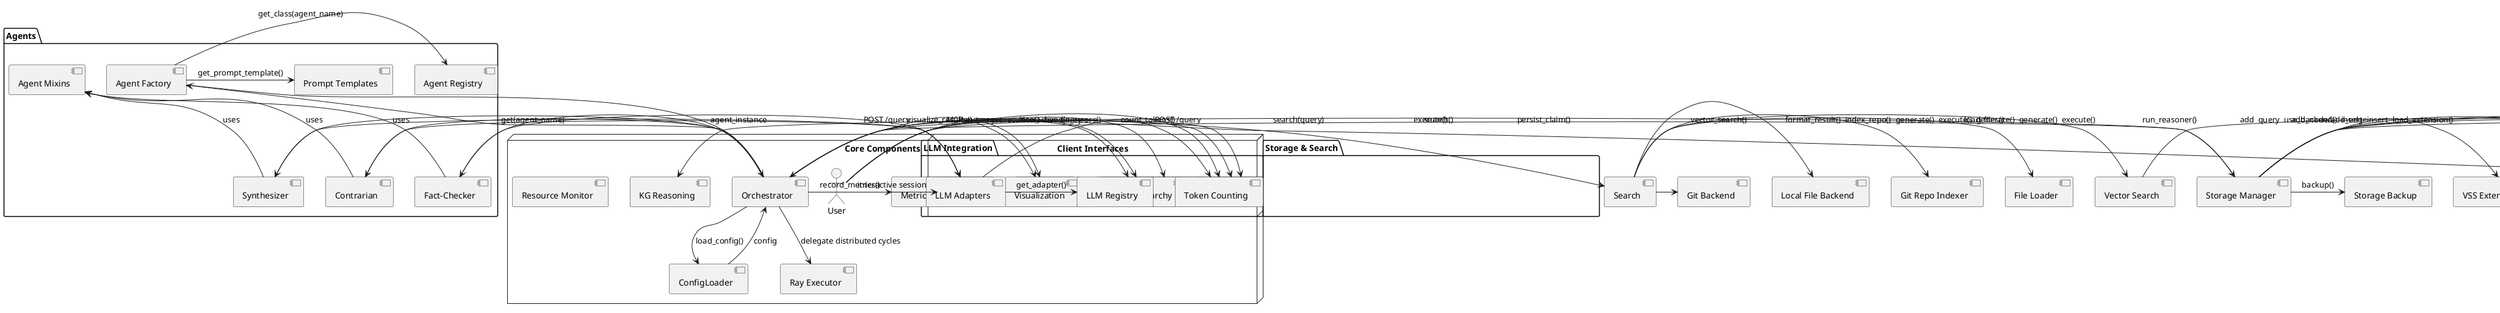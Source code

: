 @startuml
"User" as user

node "Client Interfaces" {
  component "CLI" as CLI
  component "FastAPI API" as FastAPI
  component "A2A API" as A2A
  component "FastMCP" as FastMCP
  component "Streamlit GUI" as Streamlit
  component "Monitor" as Monitor
}

node "Core Components" {
  component "Orchestrator" as Orchestrator
  component "ConfigLoader" as ConfigLoader
  component "Error Hierarchy" as Errors
  component "Metrics Collector" as Metrics
  component "Resource Monitor" as ResourceMonitor
  component "Tracing" as Tracing
  component "KG Reasoning" as KGReasoning
  component "Visualization" as Visualization
  component "Ray Executor" as RayExecutor
}

package "Agents" {
  component "Agent Factory" as AgentFactory
  component "Agent Registry" as AgentRegistry
  component "Prompt Templates" as PromptTemplates

  component "Synthesizer" as Synthesizer
  component "Contrarian" as Contrarian
  component "Fact-Checker" as FactChecker

  component "Agent Mixins" as AgentMixins
}

package "LLM Integration" {
  component "LLM Registry" as LLMRegistry
  component "LLM Adapters" as LLMAdapters
  component "Token Counting" as TokenCounting
}

package "Storage & Search" {
  component "Storage Manager" as StorageManager
  component "DuckDB Backend" as DuckDBBackend
  component "Search" as Search
  component "Vector Search" as VectorSearch
  component "File Loader" as FileLoader
  component "Git Repo Indexer" as GitRepoIndexer
  component "Local File Backend" as LocalFileBackend
  component "Git Backend" as GitBackend
  component "VSS Extension Loader" as VSSExtensionLoader
  component "Storage Backup" as StorageBackup

  database "NetworkX Graph" as NX
  database "DuckDB Store" as DuckDB
  database "RDFLib Store" as RDF
  database "TinyDB Cache" as TinyDB
}

package "Output Formatting" {
  component "Output Formatter" as OutputFormatter
  component "Synthesis" as Synthesis
}

user -> CLI : search(query)
CLI -> Orchestrator : run_query(query)

user -> FastAPI : POST /query
FastAPI -> Orchestrator : run_query(query)

user -> A2A : POST /query
A2A -> Orchestrator : run_query(query)

user -> Streamlit : interactive query
Streamlit -> Orchestrator : run_query(query)

user -> FastMCP : MCP message
FastMCP -> Orchestrator : run_query(query)

user -> Monitor : interactive session
Monitor -> Orchestrator : run_query(query)
Monitor -> ResourceMonitor : collect metrics

Orchestrator -> ConfigLoader : load_config()
ConfigLoader --> Orchestrator : config

Orchestrator -> Metrics : record_metrics()
Orchestrator -> Tracing : trace_execution()
Orchestrator <-> Errors : handle_errors()

Orchestrator -> AgentFactory : get(agent_name)
AgentFactory -> AgentRegistry : get_class(agent_name)
AgentFactory --> Orchestrator : agent_instance

AgentFactory -> PromptTemplates : get_prompt_template()
AgentMixins <-- Synthesizer : uses
AgentMixins <-- Contrarian : uses
AgentMixins <-- FactChecker : uses

Orchestrator -> Synthesizer : execute()
Orchestrator -> Contrarian : execute()
Orchestrator -> FactChecker : execute()

Synthesizer -> LLMAdapters : generate()
Contrarian -> LLMAdapters : generate()
FactChecker -> LLMAdapters : generate()

LLMAdapters -> TokenCounting : count_tokens()
LLMAdapters -> LLMRegistry : get_adapter()

Orchestrator -> StorageManager : persist_claim()
StorageManager -> NX : add_node/add_edge
StorageManager -> DuckDB : insert
StorageManager -> RDF : add
StorageManager -> TinyDB : insert
StorageManager -> DuckDBBackend : use_backend()
StorageManager -> VSSExtensionLoader : load_extension()
StorageManager -> StorageBackup : backup()
StorageManager -> KGReasoning : run_reasoner()

Orchestrator -> Search : search()
Search -> VectorSearch : vector_search()
Search -> FileLoader : load_files()
Search -> GitRepoIndexer : index_repo()
Search -> LocalFileBackend
Search -> GitBackend
VectorSearch -> DuckDB : query

Orchestrator -> OutputFormatter : format_result()
OutputFormatter -> Synthesis : build_answer()/build_rationale()
Orchestrator -> Visualization : visualize_results()
Orchestrator --> RayExecutor : delegate distributed cycles
@enduml
